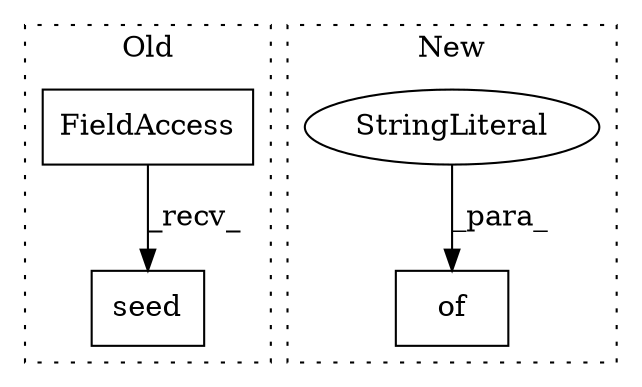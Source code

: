 digraph G {
subgraph cluster0 {
1 [label="seed" a="32" s="459,465" l="5,1" shape="box"];
3 [label="FieldAccess" a="22" s="446" l="12" shape="box"];
label = "Old";
style="dotted";
}
subgraph cluster1 {
2 [label="of" a="32" s="608,673" l="3,1" shape="box"];
4 [label="StringLiteral" a="45" s="611" l="6" shape="ellipse"];
label = "New";
style="dotted";
}
3 -> 1 [label="_recv_"];
4 -> 2 [label="_para_"];
}